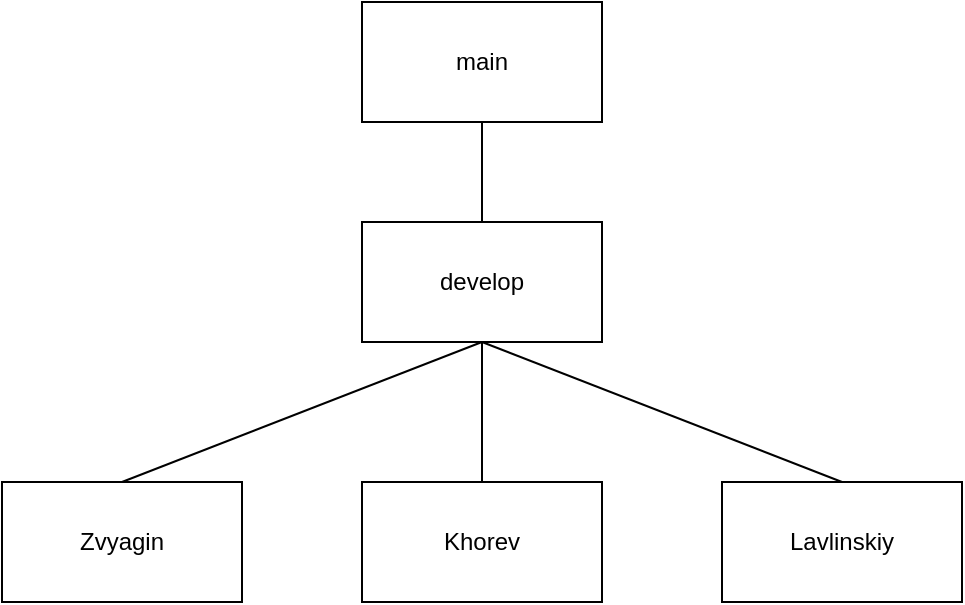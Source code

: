 <mxfile version="14.4.4" type="github"><diagram id="-4FLcN3h00Ws5S-2SnBk" name="Page-1"><mxGraphModel dx="1038" dy="585" grid="1" gridSize="10" guides="1" tooltips="1" connect="1" arrows="1" fold="1" page="1" pageScale="1" pageWidth="827" pageHeight="1169" math="0" shadow="0"><root><mxCell id="0"/><mxCell id="1" parent="0"/><mxCell id="sgG3jWw3GcxaW9Bdeowr-1" value="main" style="rounded=0;whiteSpace=wrap;html=1;" vertex="1" parent="1"><mxGeometry x="200" y="40" width="120" height="60" as="geometry"/></mxCell><mxCell id="sgG3jWw3GcxaW9Bdeowr-2" value="" style="endArrow=none;html=1;entryX=0.5;entryY=1;entryDx=0;entryDy=0;exitX=0.5;exitY=0;exitDx=0;exitDy=0;" edge="1" parent="1" source="sgG3jWw3GcxaW9Bdeowr-3" target="sgG3jWw3GcxaW9Bdeowr-1"><mxGeometry width="50" height="50" relative="1" as="geometry"><mxPoint x="260" y="150" as="sourcePoint"/><mxPoint x="440" y="200" as="targetPoint"/></mxGeometry></mxCell><mxCell id="sgG3jWw3GcxaW9Bdeowr-3" value="develop" style="rounded=0;whiteSpace=wrap;html=1;" vertex="1" parent="1"><mxGeometry x="200" y="150" width="120" height="60" as="geometry"/></mxCell><mxCell id="sgG3jWw3GcxaW9Bdeowr-4" value="" style="endArrow=none;html=1;entryX=0.5;entryY=1;entryDx=0;entryDy=0;exitX=0.5;exitY=0;exitDx=0;exitDy=0;" edge="1" parent="1" source="sgG3jWw3GcxaW9Bdeowr-8" target="sgG3jWw3GcxaW9Bdeowr-3"><mxGeometry width="50" height="50" relative="1" as="geometry"><mxPoint x="80" y="280" as="sourcePoint"/><mxPoint x="440" y="200" as="targetPoint"/></mxGeometry></mxCell><mxCell id="sgG3jWw3GcxaW9Bdeowr-5" value="" style="endArrow=none;html=1;entryX=0.5;entryY=1;entryDx=0;entryDy=0;exitX=0.5;exitY=0;exitDx=0;exitDy=0;" edge="1" parent="1" source="sgG3jWw3GcxaW9Bdeowr-9" target="sgG3jWw3GcxaW9Bdeowr-3"><mxGeometry width="50" height="50" relative="1" as="geometry"><mxPoint x="260" y="280" as="sourcePoint"/><mxPoint x="440" y="200" as="targetPoint"/></mxGeometry></mxCell><mxCell id="sgG3jWw3GcxaW9Bdeowr-6" value="" style="endArrow=none;html=1;entryX=0.5;entryY=1;entryDx=0;entryDy=0;exitX=0.5;exitY=0;exitDx=0;exitDy=0;" edge="1" parent="1" source="sgG3jWw3GcxaW9Bdeowr-10" target="sgG3jWw3GcxaW9Bdeowr-3"><mxGeometry width="50" height="50" relative="1" as="geometry"><mxPoint x="440" y="280" as="sourcePoint"/><mxPoint x="440" y="200" as="targetPoint"/></mxGeometry></mxCell><mxCell id="sgG3jWw3GcxaW9Bdeowr-8" value="Zvyagin" style="rounded=0;whiteSpace=wrap;html=1;" vertex="1" parent="1"><mxGeometry x="20" y="280" width="120" height="60" as="geometry"/></mxCell><mxCell id="sgG3jWw3GcxaW9Bdeowr-9" value="Khorev" style="rounded=0;whiteSpace=wrap;html=1;" vertex="1" parent="1"><mxGeometry x="200" y="280" width="120" height="60" as="geometry"/></mxCell><mxCell id="sgG3jWw3GcxaW9Bdeowr-10" value="Lavlinskiy" style="rounded=0;whiteSpace=wrap;html=1;" vertex="1" parent="1"><mxGeometry x="380" y="280" width="120" height="60" as="geometry"/></mxCell></root></mxGraphModel></diagram></mxfile>